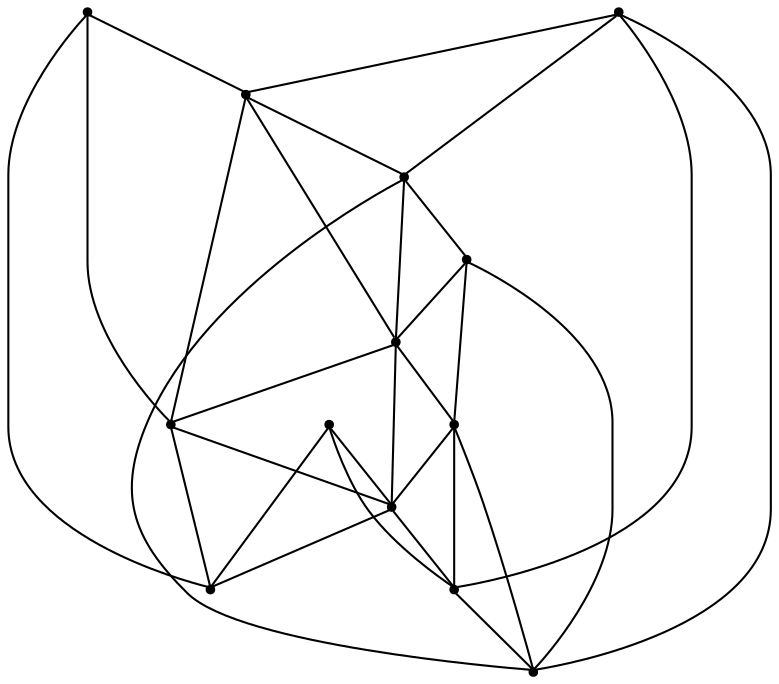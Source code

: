 graph {
  node [shape=point,comment="{\"directed\":false,\"doi\":\"10.1007/978-3-319-27261-0_38\",\"figure\":\"7 (2)\"}"]

  v0 [pos="1204.8460909028902,1821.0403283276032"]
  v1 [pos="1104.8301578888952,1921.0550355802866"]
  v2 [pos="1004.8142566691088,1821.0403283276032"]
  v3 [pos="1204.8460909028902,2021.06974283297"]
  v4 [pos="1104.8301578888952,2021.06974283297"]
  v5 [pos="1104.8301578888952,1971.0623892066283"]
  v6 [pos="1104.830157888895,2071.077096459311"]
  v7 [pos="1054.8222231761063,2021.06974283297"]
  v8 [pos="1004.8142566691088,2021.06974283297"]
  v9 [pos="1079.8261746353962,1996.066066019799"]
  v10 [pos="1054.8222231761065,1971.0623892066283"]
  v11 [pos="1004.8142566691088,1921.0550355802866"]
  v12 [pos="954.8062901621112,1921.0550355802866"]

  v0 -- v1 [id="-1",pos="1204.8460909028902,1821.0403283276032 1104.8301578888952,1921.0550355802866 1104.8301578888952,1921.0550355802866 1104.8301578888952,1921.0550355802866"]
  v12 -- v8 [id="-2",pos="954.8062901621112,1921.0550355802866 1004.8142566691088,2021.06974283297 1004.8142566691088,2021.06974283297 1004.8142566691088,2021.06974283297"]
  v12 -- v2 [id="-3",pos="954.8062901621112,1921.0550355802866 1004.8142566691088,1821.0403283276032 1004.8142566691088,1821.0403283276032 1004.8142566691088,1821.0403283276032"]
  v12 -- v11 [id="-4",pos="954.8062901621112,1921.0550355802866 1004.8142566691088,1921.0550355802866 1004.8142566691088,1921.0550355802866 1004.8142566691088,1921.0550355802866"]
  v8 -- v10 [id="-5",pos="1004.8142566691088,2021.06974283297 1054.8222231761065,1971.0623892066283 1054.8222231761065,1971.0623892066283 1054.8222231761065,1971.0623892066283"]
  v8 -- v7 [id="-6",pos="1004.8142566691088,2021.06974283297 1054.8222231761063,2021.06974283297 1054.8222231761063,2021.06974283297 1054.8222231761063,2021.06974283297"]
  v8 -- v11 [id="-7",pos="1004.8142566691088,2021.06974283297 1004.8142566691088,1921.0550355802866 1004.8142566691088,1921.0550355802866 1004.8142566691088,1921.0550355802866"]
  v11 -- v1 [id="-8",pos="1004.8142566691088,1921.0550355802866 1104.8301578888952,1921.0550355802866 1104.8301578888952,1921.0550355802866 1104.8301578888952,1921.0550355802866"]
  v11 -- v2 [id="-9",pos="1004.8142566691088,1921.0550355802866 1004.8142566691088,1821.0403283276032 1004.8142566691088,1821.0403283276032 1004.8142566691088,1821.0403283276032"]
  v7 -- v10 [id="-10",pos="1054.8222231761063,2021.06974283297 1054.8222231761065,1971.0623892066283 1054.8222231761065,1971.0623892066283 1054.8222231761065,1971.0623892066283"]
  v7 -- v9 [id="-11",pos="1054.8222231761063,2021.06974283297 1079.8261746353962,1996.066066019799 1079.8261746353962,1996.066066019799 1079.8261746353962,1996.066066019799"]
  v7 -- v4 [id="-12",pos="1054.8222231761063,2021.06974283297 1104.8301578888952,2021.06974283297 1104.8301578888952,2021.06974283297 1104.8301578888952,2021.06974283297"]
  v10 -- v11 [id="-13",pos="1054.8222231761065,1971.0623892066283 1004.8142566691088,1921.0550355802866 1004.8142566691088,1921.0550355802866 1004.8142566691088,1921.0550355802866"]
  v10 -- v1 [id="-14",pos="1054.8222231761065,1971.0623892066283 1104.8301578888952,1921.0550355802866 1104.8301578888952,1921.0550355802866 1104.8301578888952,1921.0550355802866"]
  v10 -- v5 [id="-15",pos="1054.8222231761065,1971.0623892066283 1104.8301578888952,1971.0623892066283 1104.8301578888952,1971.0623892066283 1104.8301578888952,1971.0623892066283"]
  v9 -- v10 [id="-16",pos="1079.8261746353962,1996.066066019799 1054.8222231761065,1971.0623892066283 1054.8222231761065,1971.0623892066283 1054.8222231761065,1971.0623892066283"]
  v9 -- v5 [id="-17",pos="1079.8261746353962,1996.066066019799 1104.8301578888952,1971.0623892066283 1104.8301578888952,1971.0623892066283 1104.8301578888952,1971.0623892066283"]
  v9 -- v4 [id="-18",pos="1079.8261746353962,1996.066066019799 1104.8301578888952,2021.06974283297 1104.8301578888952,2021.06974283297 1104.8301578888952,2021.06974283297"]
  v0 -- v2 [id="-19",pos="1204.8460909028902,1821.0403283276032 1004.8142566691088,1821.0403283276032 1004.8142566691088,1821.0403283276032 1004.8142566691088,1821.0403283276032"]
  v3 -- v4 [id="-20",pos="1204.8460909028902,2021.06974283297 1104.8301578888952,2021.06974283297 1104.8301578888952,2021.06974283297 1104.8301578888952,2021.06974283297"]
  v3 -- v0 [id="-21",pos="1204.8460909028902,2021.06974283297 1204.8460909028902,1821.0403283276032 1204.8460909028902,1821.0403283276032 1204.8460909028902,1821.0403283276032"]
  v6 -- v8 [id="-22",pos="1104.830157888895,2071.077096459311 1004.8142566691088,2021.06974283297 1004.8142566691088,2021.06974283297 1004.8142566691088,2021.06974283297"]
  v6 -- v4 [id="-23",pos="1104.830157888895,2071.077096459311 1104.8301578888952,2021.06974283297 1104.8301578888952,2021.06974283297 1104.8301578888952,2021.06974283297"]
  v6 -- v7 [id="-24",pos="1104.830157888895,2071.077096459311 1054.8222231761063,2021.06974283297 1054.8222231761063,2021.06974283297 1054.8222231761063,2021.06974283297"]
  v6 -- v3 [id="-25",pos="1104.830157888895,2071.077096459311 1204.8460909028902,2021.06974283297 1204.8460909028902,2021.06974283297 1204.8460909028902,2021.06974283297"]
  v5 -- v3 [id="-26",pos="1104.8301578888952,1971.0623892066283 1204.8460909028902,2021.06974283297 1204.8460909028902,2021.06974283297 1204.8460909028902,2021.06974283297"]
  v5 -- v4 [id="-27",pos="1104.8301578888952,1971.0623892066283 1104.8301578888952,2021.06974283297 1104.8301578888952,2021.06974283297 1104.8301578888952,2021.06974283297"]
  v5 -- v1 [id="-28",pos="1104.8301578888952,1971.0623892066283 1104.8301578888952,1921.0550355802866 1104.8301578888952,1921.0550355802866 1104.8301578888952,1921.0550355802866"]
  v1 -- v3 [id="-29",pos="1104.8301578888952,1921.0550355802866 1204.8460909028902,2021.06974283297 1204.8460909028902,2021.06974283297 1204.8460909028902,2021.06974283297"]
  v1 -- v2 [id="-30",pos="1104.8301578888952,1921.0550355802866 1004.8142566691088,1821.0403283276032 1004.8142566691088,1821.0403283276032 1004.8142566691088,1821.0403283276032"]
}